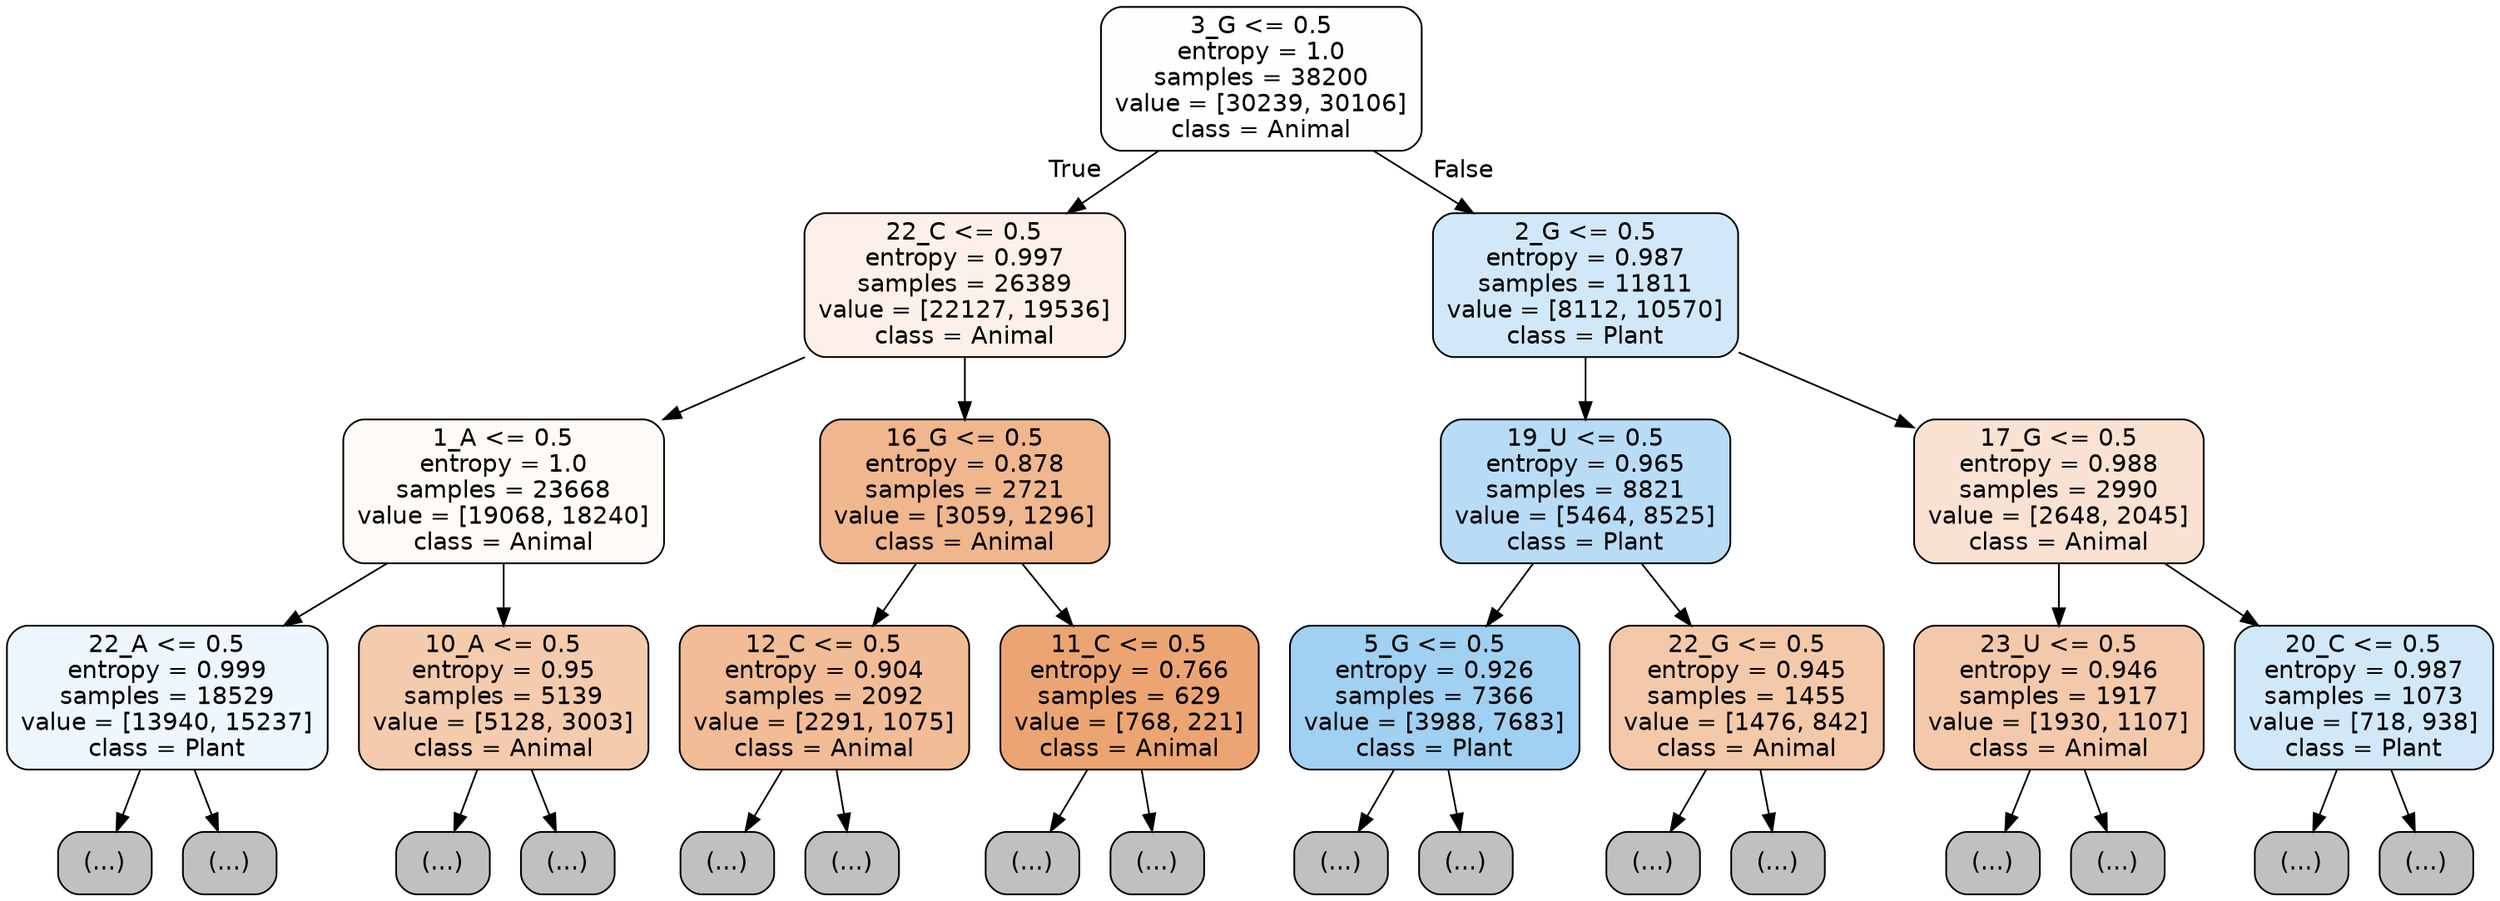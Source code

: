 digraph Tree {
node [shape=box, style="filled, rounded", color="black", fontname="helvetica"] ;
edge [fontname="helvetica"] ;
0 [label="3_G <= 0.5\nentropy = 1.0\nsamples = 38200\nvalue = [30239, 30106]\nclass = Animal", fillcolor="#fffefe"] ;
1 [label="22_C <= 0.5\nentropy = 0.997\nsamples = 26389\nvalue = [22127, 19536]\nclass = Animal", fillcolor="#fcf0e8"] ;
0 -> 1 [labeldistance=2.5, labelangle=45, headlabel="True"] ;
2 [label="1_A <= 0.5\nentropy = 1.0\nsamples = 23668\nvalue = [19068, 18240]\nclass = Animal", fillcolor="#fefaf6"] ;
1 -> 2 ;
3 [label="22_A <= 0.5\nentropy = 0.999\nsamples = 18529\nvalue = [13940, 15237]\nclass = Plant", fillcolor="#eef7fd"] ;
2 -> 3 ;
4 [label="(...)", fillcolor="#C0C0C0"] ;
3 -> 4 ;
6759 [label="(...)", fillcolor="#C0C0C0"] ;
3 -> 6759 ;
7844 [label="10_A <= 0.5\nentropy = 0.95\nsamples = 5139\nvalue = [5128, 3003]\nclass = Animal", fillcolor="#f4cbad"] ;
2 -> 7844 ;
7845 [label="(...)", fillcolor="#C0C0C0"] ;
7844 -> 7845 ;
9672 [label="(...)", fillcolor="#C0C0C0"] ;
7844 -> 9672 ;
10299 [label="16_G <= 0.5\nentropy = 0.878\nsamples = 2721\nvalue = [3059, 1296]\nclass = Animal", fillcolor="#f0b68d"] ;
1 -> 10299 ;
10300 [label="12_C <= 0.5\nentropy = 0.904\nsamples = 2092\nvalue = [2291, 1075]\nclass = Animal", fillcolor="#f1bc96"] ;
10299 -> 10300 ;
10301 [label="(...)", fillcolor="#C0C0C0"] ;
10300 -> 10301 ;
11156 [label="(...)", fillcolor="#C0C0C0"] ;
10300 -> 11156 ;
11355 [label="11_C <= 0.5\nentropy = 0.766\nsamples = 629\nvalue = [768, 221]\nclass = Animal", fillcolor="#eca572"] ;
10299 -> 11355 ;
11356 [label="(...)", fillcolor="#C0C0C0"] ;
11355 -> 11356 ;
11617 [label="(...)", fillcolor="#C0C0C0"] ;
11355 -> 11617 ;
11678 [label="2_G <= 0.5\nentropy = 0.987\nsamples = 11811\nvalue = [8112, 10570]\nclass = Plant", fillcolor="#d1e8f9"] ;
0 -> 11678 [labeldistance=2.5, labelangle=-45, headlabel="False"] ;
11679 [label="19_U <= 0.5\nentropy = 0.965\nsamples = 8821\nvalue = [5464, 8525]\nclass = Plant", fillcolor="#b8dcf6"] ;
11678 -> 11679 ;
11680 [label="5_G <= 0.5\nentropy = 0.926\nsamples = 7366\nvalue = [3988, 7683]\nclass = Plant", fillcolor="#a0d0f2"] ;
11679 -> 11680 ;
11681 [label="(...)", fillcolor="#C0C0C0"] ;
11680 -> 11681 ;
13506 [label="(...)", fillcolor="#C0C0C0"] ;
11680 -> 13506 ;
14219 [label="22_G <= 0.5\nentropy = 0.945\nsamples = 1455\nvalue = [1476, 842]\nclass = Animal", fillcolor="#f4c9aa"] ;
11679 -> 14219 ;
14220 [label="(...)", fillcolor="#C0C0C0"] ;
14219 -> 14220 ;
14943 [label="(...)", fillcolor="#C0C0C0"] ;
14219 -> 14943 ;
15026 [label="17_G <= 0.5\nentropy = 0.988\nsamples = 2990\nvalue = [2648, 2045]\nclass = Animal", fillcolor="#f9e2d2"] ;
11678 -> 15026 ;
15027 [label="23_U <= 0.5\nentropy = 0.946\nsamples = 1917\nvalue = [1930, 1107]\nclass = Animal", fillcolor="#f4c9ab"] ;
15026 -> 15027 ;
15028 [label="(...)", fillcolor="#C0C0C0"] ;
15027 -> 15028 ;
15933 [label="(...)", fillcolor="#C0C0C0"] ;
15027 -> 15933 ;
15976 [label="20_C <= 0.5\nentropy = 0.987\nsamples = 1073\nvalue = [718, 938]\nclass = Plant", fillcolor="#d1e8f9"] ;
15026 -> 15976 ;
15977 [label="(...)", fillcolor="#C0C0C0"] ;
15976 -> 15977 ;
16348 [label="(...)", fillcolor="#C0C0C0"] ;
15976 -> 16348 ;
}